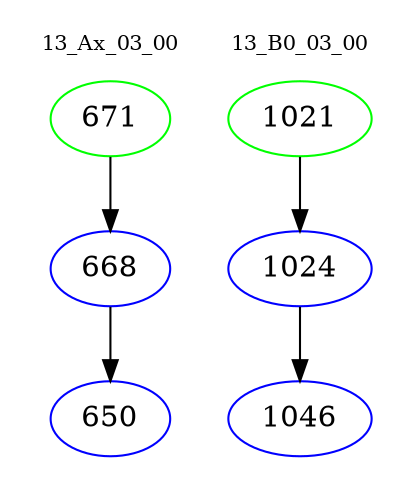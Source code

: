 digraph{
subgraph cluster_0 {
color = white
label = "13_Ax_03_00";
fontsize=10;
T0_671 [label="671", color="green"]
T0_671 -> T0_668 [color="black"]
T0_668 [label="668", color="blue"]
T0_668 -> T0_650 [color="black"]
T0_650 [label="650", color="blue"]
}
subgraph cluster_1 {
color = white
label = "13_B0_03_00";
fontsize=10;
T1_1021 [label="1021", color="green"]
T1_1021 -> T1_1024 [color="black"]
T1_1024 [label="1024", color="blue"]
T1_1024 -> T1_1046 [color="black"]
T1_1046 [label="1046", color="blue"]
}
}
